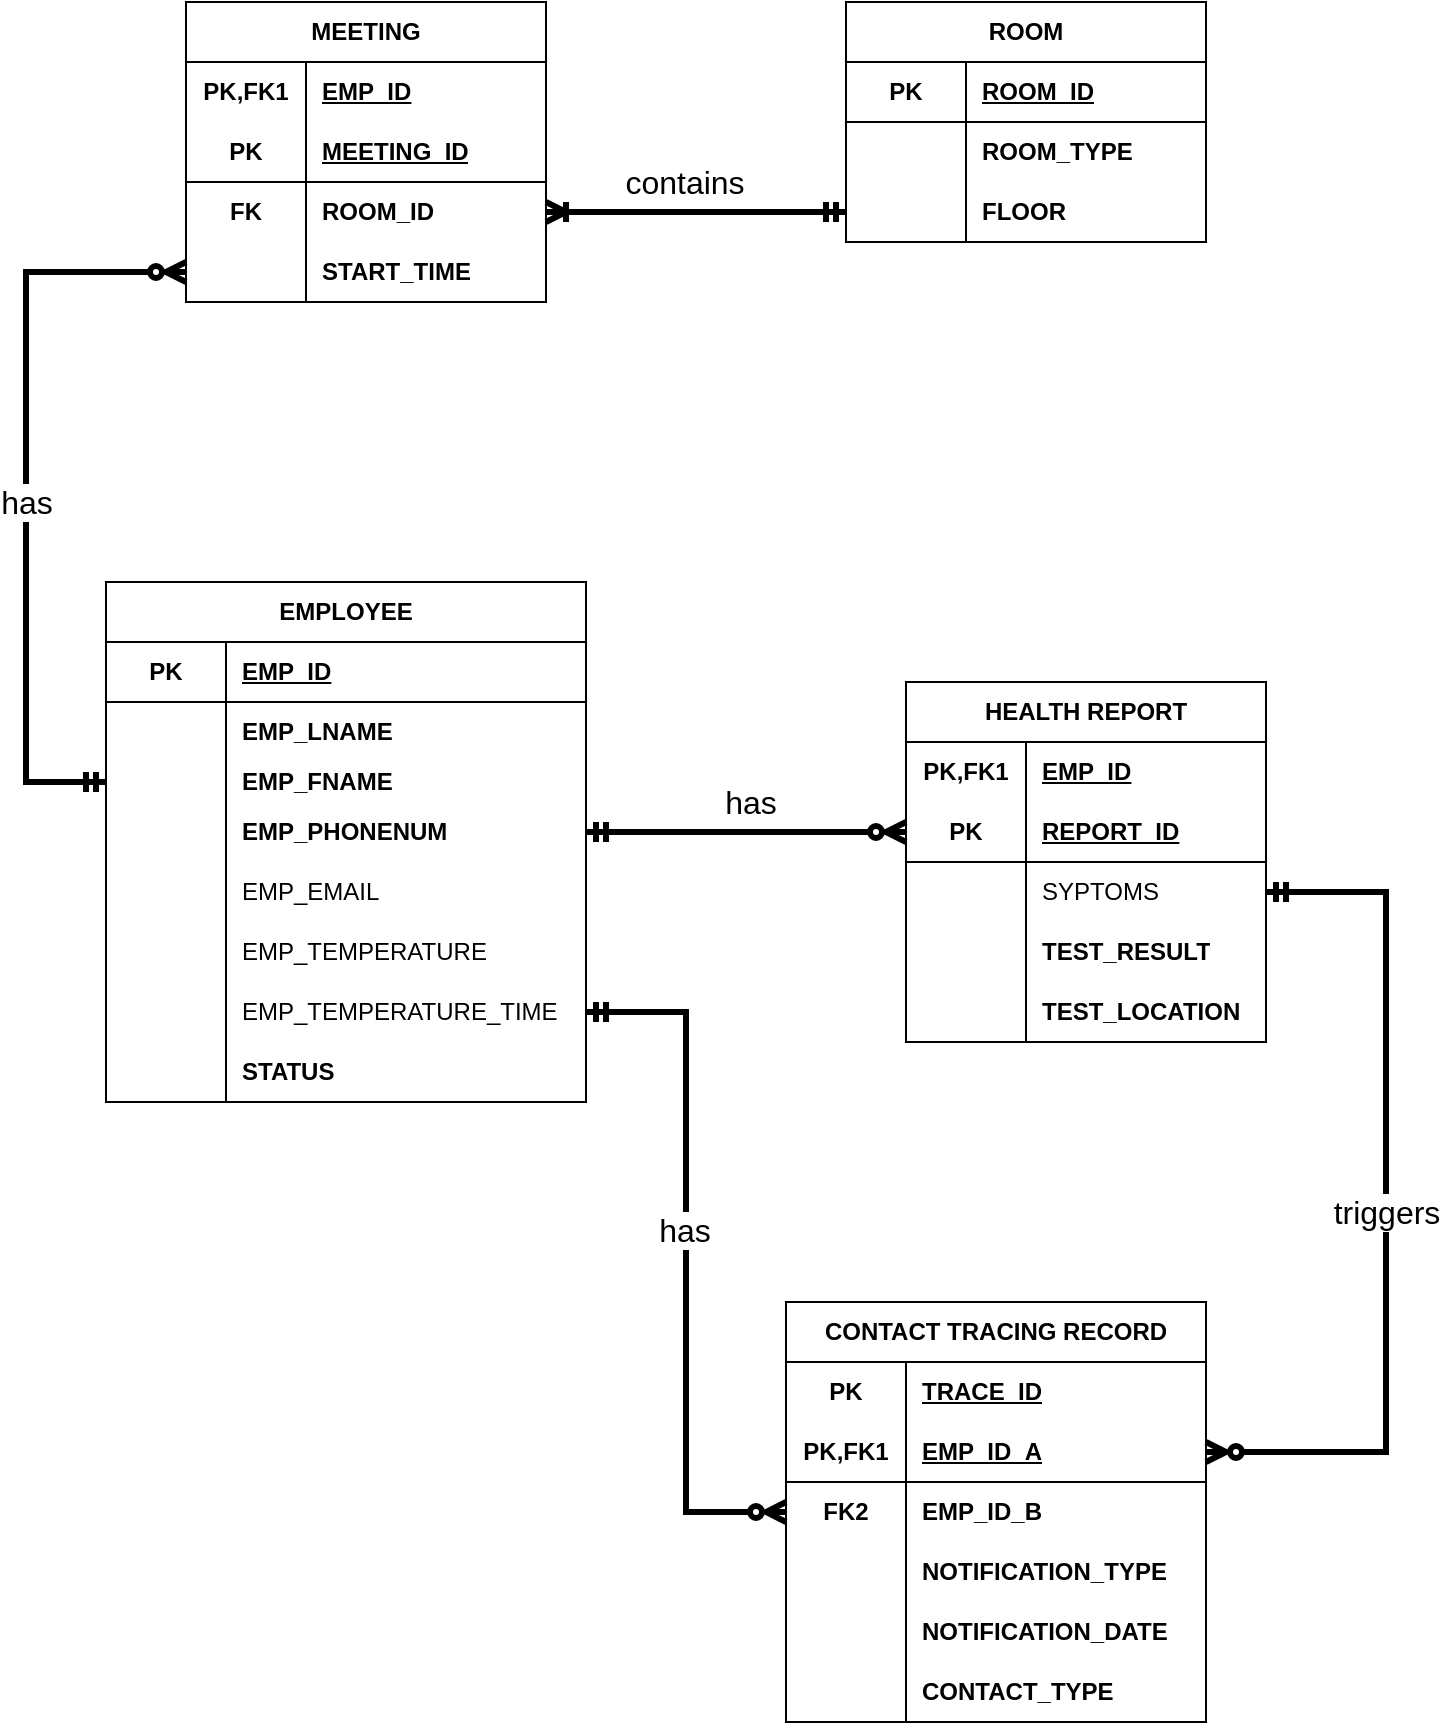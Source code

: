 <mxfile version="21.7.4" type="github">
  <diagram id="R2lEEEUBdFMjLlhIrx00" name="Page-1">
    <mxGraphModel dx="2575" dy="1584" grid="1" gridSize="10" guides="1" tooltips="1" connect="1" arrows="0" fold="1" page="1" pageScale="1" pageWidth="850" pageHeight="1100" math="0" shadow="0" extFonts="Permanent Marker^https://fonts.googleapis.com/css?family=Permanent+Marker">
      <root>
        <mxCell id="0" />
        <mxCell id="1" parent="0" />
        <mxCell id="162fJSrVhbBmxbo9uIu9-1" value="EMPLOYEE" style="shape=table;startSize=30;container=1;collapsible=1;childLayout=tableLayout;fixedRows=1;rowLines=0;fontStyle=1;align=center;resizeLast=1;html=1;whiteSpace=wrap;" vertex="1" parent="1">
          <mxGeometry x="-810" y="180" width="240" height="260" as="geometry" />
        </mxCell>
        <mxCell id="162fJSrVhbBmxbo9uIu9-5" value="" style="shape=tableRow;horizontal=0;startSize=0;swimlaneHead=0;swimlaneBody=0;fillColor=none;collapsible=0;dropTarget=0;points=[[0,0.5],[1,0.5]];portConstraint=eastwest;top=0;left=0;right=0;bottom=1;html=1;" vertex="1" parent="162fJSrVhbBmxbo9uIu9-1">
          <mxGeometry y="30" width="240" height="30" as="geometry" />
        </mxCell>
        <mxCell id="162fJSrVhbBmxbo9uIu9-6" value="PK" style="shape=partialRectangle;connectable=0;fillColor=none;top=0;left=0;bottom=0;right=0;fontStyle=1;overflow=hidden;html=1;whiteSpace=wrap;" vertex="1" parent="162fJSrVhbBmxbo9uIu9-5">
          <mxGeometry width="60" height="30" as="geometry">
            <mxRectangle width="60" height="30" as="alternateBounds" />
          </mxGeometry>
        </mxCell>
        <mxCell id="162fJSrVhbBmxbo9uIu9-7" value="EMP_ID" style="shape=partialRectangle;connectable=0;fillColor=none;top=0;left=0;bottom=0;right=0;align=left;spacingLeft=6;fontStyle=5;overflow=hidden;html=1;whiteSpace=wrap;" vertex="1" parent="162fJSrVhbBmxbo9uIu9-5">
          <mxGeometry x="60" width="180" height="30" as="geometry">
            <mxRectangle width="180" height="30" as="alternateBounds" />
          </mxGeometry>
        </mxCell>
        <mxCell id="162fJSrVhbBmxbo9uIu9-8" value="" style="shape=tableRow;horizontal=0;startSize=0;swimlaneHead=0;swimlaneBody=0;fillColor=none;collapsible=0;dropTarget=0;points=[[0,0.5],[1,0.5]];portConstraint=eastwest;top=0;left=0;right=0;bottom=0;html=1;" vertex="1" parent="162fJSrVhbBmxbo9uIu9-1">
          <mxGeometry y="60" width="240" height="30" as="geometry" />
        </mxCell>
        <mxCell id="162fJSrVhbBmxbo9uIu9-9" value="" style="shape=partialRectangle;connectable=0;fillColor=none;top=0;left=0;bottom=0;right=0;editable=1;overflow=hidden;html=1;whiteSpace=wrap;" vertex="1" parent="162fJSrVhbBmxbo9uIu9-8">
          <mxGeometry width="60" height="30" as="geometry">
            <mxRectangle width="60" height="30" as="alternateBounds" />
          </mxGeometry>
        </mxCell>
        <mxCell id="162fJSrVhbBmxbo9uIu9-10" value="EMP_LNAME" style="shape=partialRectangle;connectable=0;fillColor=none;top=0;left=0;bottom=0;right=0;align=left;spacingLeft=6;overflow=hidden;html=1;whiteSpace=wrap;fontStyle=1" vertex="1" parent="162fJSrVhbBmxbo9uIu9-8">
          <mxGeometry x="60" width="180" height="30" as="geometry">
            <mxRectangle width="180" height="30" as="alternateBounds" />
          </mxGeometry>
        </mxCell>
        <mxCell id="162fJSrVhbBmxbo9uIu9-11" value="" style="shape=tableRow;horizontal=0;startSize=0;swimlaneHead=0;swimlaneBody=0;fillColor=none;collapsible=0;dropTarget=0;points=[[0,0.5],[1,0.5]];portConstraint=eastwest;top=0;left=0;right=0;bottom=0;html=1;" vertex="1" parent="162fJSrVhbBmxbo9uIu9-1">
          <mxGeometry y="90" width="240" height="20" as="geometry" />
        </mxCell>
        <mxCell id="162fJSrVhbBmxbo9uIu9-12" value="" style="shape=partialRectangle;connectable=0;fillColor=none;top=0;left=0;bottom=0;right=0;editable=1;overflow=hidden;html=1;whiteSpace=wrap;" vertex="1" parent="162fJSrVhbBmxbo9uIu9-11">
          <mxGeometry width="60" height="20" as="geometry">
            <mxRectangle width="60" height="20" as="alternateBounds" />
          </mxGeometry>
        </mxCell>
        <mxCell id="162fJSrVhbBmxbo9uIu9-13" value="EMP_FNAME" style="shape=partialRectangle;connectable=0;fillColor=none;top=0;left=0;bottom=0;right=0;align=left;spacingLeft=6;overflow=hidden;html=1;whiteSpace=wrap;fontStyle=1" vertex="1" parent="162fJSrVhbBmxbo9uIu9-11">
          <mxGeometry x="60" width="180" height="20" as="geometry">
            <mxRectangle width="180" height="20" as="alternateBounds" />
          </mxGeometry>
        </mxCell>
        <mxCell id="162fJSrVhbBmxbo9uIu9-20" style="shape=tableRow;horizontal=0;startSize=0;swimlaneHead=0;swimlaneBody=0;fillColor=none;collapsible=0;dropTarget=0;points=[[0,0.5],[1,0.5]];portConstraint=eastwest;top=0;left=0;right=0;bottom=0;html=1;" vertex="1" parent="162fJSrVhbBmxbo9uIu9-1">
          <mxGeometry y="110" width="240" height="30" as="geometry" />
        </mxCell>
        <mxCell id="162fJSrVhbBmxbo9uIu9-21" style="shape=partialRectangle;connectable=0;fillColor=none;top=0;left=0;bottom=0;right=0;editable=1;overflow=hidden;html=1;whiteSpace=wrap;" vertex="1" parent="162fJSrVhbBmxbo9uIu9-20">
          <mxGeometry width="60" height="30" as="geometry">
            <mxRectangle width="60" height="30" as="alternateBounds" />
          </mxGeometry>
        </mxCell>
        <mxCell id="162fJSrVhbBmxbo9uIu9-22" value="EMP_PHONENUM" style="shape=partialRectangle;connectable=0;fillColor=none;top=0;left=0;bottom=0;right=0;align=left;spacingLeft=6;overflow=hidden;html=1;whiteSpace=wrap;fontStyle=1" vertex="1" parent="162fJSrVhbBmxbo9uIu9-20">
          <mxGeometry x="60" width="180" height="30" as="geometry">
            <mxRectangle width="180" height="30" as="alternateBounds" />
          </mxGeometry>
        </mxCell>
        <mxCell id="162fJSrVhbBmxbo9uIu9-17" style="shape=tableRow;horizontal=0;startSize=0;swimlaneHead=0;swimlaneBody=0;fillColor=none;collapsible=0;dropTarget=0;points=[[0,0.5],[1,0.5]];portConstraint=eastwest;top=0;left=0;right=0;bottom=0;html=1;" vertex="1" parent="162fJSrVhbBmxbo9uIu9-1">
          <mxGeometry y="140" width="240" height="30" as="geometry" />
        </mxCell>
        <mxCell id="162fJSrVhbBmxbo9uIu9-18" style="shape=partialRectangle;connectable=0;fillColor=none;top=0;left=0;bottom=0;right=0;editable=1;overflow=hidden;html=1;whiteSpace=wrap;" vertex="1" parent="162fJSrVhbBmxbo9uIu9-17">
          <mxGeometry width="60" height="30" as="geometry">
            <mxRectangle width="60" height="30" as="alternateBounds" />
          </mxGeometry>
        </mxCell>
        <mxCell id="162fJSrVhbBmxbo9uIu9-19" value="EMP_EMAIL" style="shape=partialRectangle;connectable=0;fillColor=none;top=0;left=0;bottom=0;right=0;align=left;spacingLeft=6;overflow=hidden;html=1;whiteSpace=wrap;" vertex="1" parent="162fJSrVhbBmxbo9uIu9-17">
          <mxGeometry x="60" width="180" height="30" as="geometry">
            <mxRectangle width="180" height="30" as="alternateBounds" />
          </mxGeometry>
        </mxCell>
        <mxCell id="162fJSrVhbBmxbo9uIu9-14" style="shape=tableRow;horizontal=0;startSize=0;swimlaneHead=0;swimlaneBody=0;fillColor=none;collapsible=0;dropTarget=0;points=[[0,0.5],[1,0.5]];portConstraint=eastwest;top=0;left=0;right=0;bottom=0;html=1;" vertex="1" parent="162fJSrVhbBmxbo9uIu9-1">
          <mxGeometry y="170" width="240" height="30" as="geometry" />
        </mxCell>
        <mxCell id="162fJSrVhbBmxbo9uIu9-15" style="shape=partialRectangle;connectable=0;fillColor=none;top=0;left=0;bottom=0;right=0;editable=1;overflow=hidden;html=1;whiteSpace=wrap;" vertex="1" parent="162fJSrVhbBmxbo9uIu9-14">
          <mxGeometry width="60" height="30" as="geometry">
            <mxRectangle width="60" height="30" as="alternateBounds" />
          </mxGeometry>
        </mxCell>
        <mxCell id="162fJSrVhbBmxbo9uIu9-16" value="EMP_TEMPERATURE" style="shape=partialRectangle;connectable=0;fillColor=none;top=0;left=0;bottom=0;right=0;align=left;spacingLeft=6;overflow=hidden;html=1;whiteSpace=wrap;" vertex="1" parent="162fJSrVhbBmxbo9uIu9-14">
          <mxGeometry x="60" width="180" height="30" as="geometry">
            <mxRectangle width="180" height="30" as="alternateBounds" />
          </mxGeometry>
        </mxCell>
        <mxCell id="162fJSrVhbBmxbo9uIu9-24" style="shape=tableRow;horizontal=0;startSize=0;swimlaneHead=0;swimlaneBody=0;fillColor=none;collapsible=0;dropTarget=0;points=[[0,0.5],[1,0.5]];portConstraint=eastwest;top=0;left=0;right=0;bottom=0;html=1;" vertex="1" parent="162fJSrVhbBmxbo9uIu9-1">
          <mxGeometry y="200" width="240" height="30" as="geometry" />
        </mxCell>
        <mxCell id="162fJSrVhbBmxbo9uIu9-25" style="shape=partialRectangle;connectable=0;fillColor=none;top=0;left=0;bottom=0;right=0;editable=1;overflow=hidden;html=1;whiteSpace=wrap;" vertex="1" parent="162fJSrVhbBmxbo9uIu9-24">
          <mxGeometry width="60" height="30" as="geometry">
            <mxRectangle width="60" height="30" as="alternateBounds" />
          </mxGeometry>
        </mxCell>
        <mxCell id="162fJSrVhbBmxbo9uIu9-26" value="EMP_TEMPERATURE_TIME" style="shape=partialRectangle;connectable=0;fillColor=none;top=0;left=0;bottom=0;right=0;align=left;spacingLeft=6;overflow=hidden;html=1;whiteSpace=wrap;" vertex="1" parent="162fJSrVhbBmxbo9uIu9-24">
          <mxGeometry x="60" width="180" height="30" as="geometry">
            <mxRectangle width="180" height="30" as="alternateBounds" />
          </mxGeometry>
        </mxCell>
        <mxCell id="162fJSrVhbBmxbo9uIu9-126" style="shape=tableRow;horizontal=0;startSize=0;swimlaneHead=0;swimlaneBody=0;fillColor=none;collapsible=0;dropTarget=0;points=[[0,0.5],[1,0.5]];portConstraint=eastwest;top=0;left=0;right=0;bottom=0;html=1;" vertex="1" parent="162fJSrVhbBmxbo9uIu9-1">
          <mxGeometry y="230" width="240" height="30" as="geometry" />
        </mxCell>
        <mxCell id="162fJSrVhbBmxbo9uIu9-127" style="shape=partialRectangle;connectable=0;fillColor=none;top=0;left=0;bottom=0;right=0;editable=1;overflow=hidden;html=1;whiteSpace=wrap;" vertex="1" parent="162fJSrVhbBmxbo9uIu9-126">
          <mxGeometry width="60" height="30" as="geometry">
            <mxRectangle width="60" height="30" as="alternateBounds" />
          </mxGeometry>
        </mxCell>
        <mxCell id="162fJSrVhbBmxbo9uIu9-128" value="&lt;b&gt;STATUS&lt;/b&gt;" style="shape=partialRectangle;connectable=0;fillColor=none;top=0;left=0;bottom=0;right=0;align=left;spacingLeft=6;overflow=hidden;html=1;whiteSpace=wrap;" vertex="1" parent="162fJSrVhbBmxbo9uIu9-126">
          <mxGeometry x="60" width="180" height="30" as="geometry">
            <mxRectangle width="180" height="30" as="alternateBounds" />
          </mxGeometry>
        </mxCell>
        <mxCell id="162fJSrVhbBmxbo9uIu9-27" value="HEALTH REPORT" style="shape=table;startSize=30;container=1;collapsible=1;childLayout=tableLayout;fixedRows=1;rowLines=0;fontStyle=1;align=center;resizeLast=1;html=1;whiteSpace=wrap;" vertex="1" parent="1">
          <mxGeometry x="-410" y="230" width="180" height="180" as="geometry" />
        </mxCell>
        <mxCell id="162fJSrVhbBmxbo9uIu9-28" value="" style="shape=tableRow;horizontal=0;startSize=0;swimlaneHead=0;swimlaneBody=0;fillColor=none;collapsible=0;dropTarget=0;points=[[0,0.5],[1,0.5]];portConstraint=eastwest;top=0;left=0;right=0;bottom=0;html=1;" vertex="1" parent="162fJSrVhbBmxbo9uIu9-27">
          <mxGeometry y="30" width="180" height="30" as="geometry" />
        </mxCell>
        <mxCell id="162fJSrVhbBmxbo9uIu9-29" value="PK,FK1" style="shape=partialRectangle;connectable=0;fillColor=none;top=0;left=0;bottom=0;right=0;fontStyle=1;overflow=hidden;html=1;whiteSpace=wrap;" vertex="1" parent="162fJSrVhbBmxbo9uIu9-28">
          <mxGeometry width="60" height="30" as="geometry">
            <mxRectangle width="60" height="30" as="alternateBounds" />
          </mxGeometry>
        </mxCell>
        <mxCell id="162fJSrVhbBmxbo9uIu9-30" value="EMP_ID" style="shape=partialRectangle;connectable=0;fillColor=none;top=0;left=0;bottom=0;right=0;align=left;spacingLeft=6;fontStyle=5;overflow=hidden;html=1;whiteSpace=wrap;" vertex="1" parent="162fJSrVhbBmxbo9uIu9-28">
          <mxGeometry x="60" width="120" height="30" as="geometry">
            <mxRectangle width="120" height="30" as="alternateBounds" />
          </mxGeometry>
        </mxCell>
        <mxCell id="162fJSrVhbBmxbo9uIu9-31" value="" style="shape=tableRow;horizontal=0;startSize=0;swimlaneHead=0;swimlaneBody=0;fillColor=none;collapsible=0;dropTarget=0;points=[[0,0.5],[1,0.5]];portConstraint=eastwest;top=0;left=0;right=0;bottom=1;html=1;" vertex="1" parent="162fJSrVhbBmxbo9uIu9-27">
          <mxGeometry y="60" width="180" height="30" as="geometry" />
        </mxCell>
        <mxCell id="162fJSrVhbBmxbo9uIu9-32" value="PK" style="shape=partialRectangle;connectable=0;fillColor=none;top=0;left=0;bottom=0;right=0;fontStyle=1;overflow=hidden;html=1;whiteSpace=wrap;" vertex="1" parent="162fJSrVhbBmxbo9uIu9-31">
          <mxGeometry width="60" height="30" as="geometry">
            <mxRectangle width="60" height="30" as="alternateBounds" />
          </mxGeometry>
        </mxCell>
        <mxCell id="162fJSrVhbBmxbo9uIu9-33" value="REPORT_ID" style="shape=partialRectangle;connectable=0;fillColor=none;top=0;left=0;bottom=0;right=0;align=left;spacingLeft=6;fontStyle=5;overflow=hidden;html=1;whiteSpace=wrap;" vertex="1" parent="162fJSrVhbBmxbo9uIu9-31">
          <mxGeometry x="60" width="120" height="30" as="geometry">
            <mxRectangle width="120" height="30" as="alternateBounds" />
          </mxGeometry>
        </mxCell>
        <mxCell id="162fJSrVhbBmxbo9uIu9-34" value="" style="shape=tableRow;horizontal=0;startSize=0;swimlaneHead=0;swimlaneBody=0;fillColor=none;collapsible=0;dropTarget=0;points=[[0,0.5],[1,0.5]];portConstraint=eastwest;top=0;left=0;right=0;bottom=0;html=1;" vertex="1" parent="162fJSrVhbBmxbo9uIu9-27">
          <mxGeometry y="90" width="180" height="30" as="geometry" />
        </mxCell>
        <mxCell id="162fJSrVhbBmxbo9uIu9-35" value="" style="shape=partialRectangle;connectable=0;fillColor=none;top=0;left=0;bottom=0;right=0;editable=1;overflow=hidden;html=1;whiteSpace=wrap;" vertex="1" parent="162fJSrVhbBmxbo9uIu9-34">
          <mxGeometry width="60" height="30" as="geometry">
            <mxRectangle width="60" height="30" as="alternateBounds" />
          </mxGeometry>
        </mxCell>
        <mxCell id="162fJSrVhbBmxbo9uIu9-36" value="SYPTOMS" style="shape=partialRectangle;connectable=0;fillColor=none;top=0;left=0;bottom=0;right=0;align=left;spacingLeft=6;overflow=hidden;html=1;whiteSpace=wrap;" vertex="1" parent="162fJSrVhbBmxbo9uIu9-34">
          <mxGeometry x="60" width="120" height="30" as="geometry">
            <mxRectangle width="120" height="30" as="alternateBounds" />
          </mxGeometry>
        </mxCell>
        <mxCell id="162fJSrVhbBmxbo9uIu9-37" value="" style="shape=tableRow;horizontal=0;startSize=0;swimlaneHead=0;swimlaneBody=0;fillColor=none;collapsible=0;dropTarget=0;points=[[0,0.5],[1,0.5]];portConstraint=eastwest;top=0;left=0;right=0;bottom=0;html=1;" vertex="1" parent="162fJSrVhbBmxbo9uIu9-27">
          <mxGeometry y="120" width="180" height="30" as="geometry" />
        </mxCell>
        <mxCell id="162fJSrVhbBmxbo9uIu9-38" value="" style="shape=partialRectangle;connectable=0;fillColor=none;top=0;left=0;bottom=0;right=0;editable=1;overflow=hidden;html=1;whiteSpace=wrap;" vertex="1" parent="162fJSrVhbBmxbo9uIu9-37">
          <mxGeometry width="60" height="30" as="geometry">
            <mxRectangle width="60" height="30" as="alternateBounds" />
          </mxGeometry>
        </mxCell>
        <mxCell id="162fJSrVhbBmxbo9uIu9-39" value="&lt;b&gt;TEST_RESULT&lt;/b&gt;" style="shape=partialRectangle;connectable=0;fillColor=none;top=0;left=0;bottom=0;right=0;align=left;spacingLeft=6;overflow=hidden;html=1;whiteSpace=wrap;" vertex="1" parent="162fJSrVhbBmxbo9uIu9-37">
          <mxGeometry x="60" width="120" height="30" as="geometry">
            <mxRectangle width="120" height="30" as="alternateBounds" />
          </mxGeometry>
        </mxCell>
        <mxCell id="162fJSrVhbBmxbo9uIu9-82" style="shape=tableRow;horizontal=0;startSize=0;swimlaneHead=0;swimlaneBody=0;fillColor=none;collapsible=0;dropTarget=0;points=[[0,0.5],[1,0.5]];portConstraint=eastwest;top=0;left=0;right=0;bottom=0;html=1;" vertex="1" parent="162fJSrVhbBmxbo9uIu9-27">
          <mxGeometry y="150" width="180" height="30" as="geometry" />
        </mxCell>
        <mxCell id="162fJSrVhbBmxbo9uIu9-83" style="shape=partialRectangle;connectable=0;fillColor=none;top=0;left=0;bottom=0;right=0;editable=1;overflow=hidden;html=1;whiteSpace=wrap;" vertex="1" parent="162fJSrVhbBmxbo9uIu9-82">
          <mxGeometry width="60" height="30" as="geometry">
            <mxRectangle width="60" height="30" as="alternateBounds" />
          </mxGeometry>
        </mxCell>
        <mxCell id="162fJSrVhbBmxbo9uIu9-84" value="TEST_LOCATION" style="shape=partialRectangle;connectable=0;fillColor=none;top=0;left=0;bottom=0;right=0;align=left;spacingLeft=6;overflow=hidden;html=1;whiteSpace=wrap;fontStyle=1" vertex="1" parent="162fJSrVhbBmxbo9uIu9-82">
          <mxGeometry x="60" width="120" height="30" as="geometry">
            <mxRectangle width="120" height="30" as="alternateBounds" />
          </mxGeometry>
        </mxCell>
        <mxCell id="162fJSrVhbBmxbo9uIu9-40" style="edgeStyle=orthogonalEdgeStyle;rounded=0;orthogonalLoop=1;jettySize=auto;html=1;exitX=1;exitY=0.5;exitDx=0;exitDy=0;strokeWidth=3;startArrow=ERmandOne;startFill=0;endArrow=ERzeroToMany;endFill=0;fontSize=15;" edge="1" parent="1" source="162fJSrVhbBmxbo9uIu9-20" target="162fJSrVhbBmxbo9uIu9-31">
          <mxGeometry relative="1" as="geometry" />
        </mxCell>
        <mxCell id="162fJSrVhbBmxbo9uIu9-41" value="has" style="edgeLabel;html=1;align=center;verticalAlign=middle;resizable=0;points=[];fontSize=16;" vertex="1" connectable="0" parent="162fJSrVhbBmxbo9uIu9-40">
          <mxGeometry x="0.018" y="-1" relative="1" as="geometry">
            <mxPoint y="-16" as="offset" />
          </mxGeometry>
        </mxCell>
        <mxCell id="162fJSrVhbBmxbo9uIu9-49" value="ROOM" style="shape=table;startSize=30;container=1;collapsible=1;childLayout=tableLayout;fixedRows=1;rowLines=0;fontStyle=1;align=center;resizeLast=1;html=1;whiteSpace=wrap;" vertex="1" parent="1">
          <mxGeometry x="-440" y="-110" width="180" height="120" as="geometry" />
        </mxCell>
        <mxCell id="162fJSrVhbBmxbo9uIu9-53" value="" style="shape=tableRow;horizontal=0;startSize=0;swimlaneHead=0;swimlaneBody=0;fillColor=none;collapsible=0;dropTarget=0;points=[[0,0.5],[1,0.5]];portConstraint=eastwest;top=0;left=0;right=0;bottom=1;html=1;" vertex="1" parent="162fJSrVhbBmxbo9uIu9-49">
          <mxGeometry y="30" width="180" height="30" as="geometry" />
        </mxCell>
        <mxCell id="162fJSrVhbBmxbo9uIu9-54" value="PK" style="shape=partialRectangle;connectable=0;fillColor=none;top=0;left=0;bottom=0;right=0;fontStyle=1;overflow=hidden;html=1;whiteSpace=wrap;" vertex="1" parent="162fJSrVhbBmxbo9uIu9-53">
          <mxGeometry width="60" height="30" as="geometry">
            <mxRectangle width="60" height="30" as="alternateBounds" />
          </mxGeometry>
        </mxCell>
        <mxCell id="162fJSrVhbBmxbo9uIu9-55" value="ROOM_ID" style="shape=partialRectangle;connectable=0;fillColor=none;top=0;left=0;bottom=0;right=0;align=left;spacingLeft=6;fontStyle=5;overflow=hidden;html=1;whiteSpace=wrap;" vertex="1" parent="162fJSrVhbBmxbo9uIu9-53">
          <mxGeometry x="60" width="120" height="30" as="geometry">
            <mxRectangle width="120" height="30" as="alternateBounds" />
          </mxGeometry>
        </mxCell>
        <mxCell id="162fJSrVhbBmxbo9uIu9-56" value="" style="shape=tableRow;horizontal=0;startSize=0;swimlaneHead=0;swimlaneBody=0;fillColor=none;collapsible=0;dropTarget=0;points=[[0,0.5],[1,0.5]];portConstraint=eastwest;top=0;left=0;right=0;bottom=0;html=1;" vertex="1" parent="162fJSrVhbBmxbo9uIu9-49">
          <mxGeometry y="60" width="180" height="30" as="geometry" />
        </mxCell>
        <mxCell id="162fJSrVhbBmxbo9uIu9-57" value="" style="shape=partialRectangle;connectable=0;fillColor=none;top=0;left=0;bottom=0;right=0;editable=1;overflow=hidden;html=1;whiteSpace=wrap;" vertex="1" parent="162fJSrVhbBmxbo9uIu9-56">
          <mxGeometry width="60" height="30" as="geometry">
            <mxRectangle width="60" height="30" as="alternateBounds" />
          </mxGeometry>
        </mxCell>
        <mxCell id="162fJSrVhbBmxbo9uIu9-58" value="&lt;b&gt;ROOM_TYPE&lt;/b&gt;" style="shape=partialRectangle;connectable=0;fillColor=none;top=0;left=0;bottom=0;right=0;align=left;spacingLeft=6;overflow=hidden;html=1;whiteSpace=wrap;" vertex="1" parent="162fJSrVhbBmxbo9uIu9-56">
          <mxGeometry x="60" width="120" height="30" as="geometry">
            <mxRectangle width="120" height="30" as="alternateBounds" />
          </mxGeometry>
        </mxCell>
        <mxCell id="162fJSrVhbBmxbo9uIu9-59" value="" style="shape=tableRow;horizontal=0;startSize=0;swimlaneHead=0;swimlaneBody=0;fillColor=none;collapsible=0;dropTarget=0;points=[[0,0.5],[1,0.5]];portConstraint=eastwest;top=0;left=0;right=0;bottom=0;html=1;fontStyle=0" vertex="1" parent="162fJSrVhbBmxbo9uIu9-49">
          <mxGeometry y="90" width="180" height="30" as="geometry" />
        </mxCell>
        <mxCell id="162fJSrVhbBmxbo9uIu9-60" value="" style="shape=partialRectangle;connectable=0;fillColor=none;top=0;left=0;bottom=0;right=0;editable=1;overflow=hidden;html=1;whiteSpace=wrap;" vertex="1" parent="162fJSrVhbBmxbo9uIu9-59">
          <mxGeometry width="60" height="30" as="geometry">
            <mxRectangle width="60" height="30" as="alternateBounds" />
          </mxGeometry>
        </mxCell>
        <mxCell id="162fJSrVhbBmxbo9uIu9-61" value="&lt;b&gt;FLOOR&lt;br&gt;&lt;/b&gt;" style="shape=partialRectangle;connectable=0;fillColor=none;top=0;left=0;bottom=0;right=0;align=left;spacingLeft=6;overflow=hidden;html=1;whiteSpace=wrap;" vertex="1" parent="162fJSrVhbBmxbo9uIu9-59">
          <mxGeometry x="60" width="120" height="30" as="geometry">
            <mxRectangle width="120" height="30" as="alternateBounds" />
          </mxGeometry>
        </mxCell>
        <mxCell id="162fJSrVhbBmxbo9uIu9-85" value="MEETING" style="shape=table;startSize=30;container=1;collapsible=1;childLayout=tableLayout;fixedRows=1;rowLines=0;fontStyle=1;align=center;resizeLast=1;html=1;whiteSpace=wrap;" vertex="1" parent="1">
          <mxGeometry x="-770" y="-110" width="180" height="150" as="geometry" />
        </mxCell>
        <mxCell id="162fJSrVhbBmxbo9uIu9-86" value="" style="shape=tableRow;horizontal=0;startSize=0;swimlaneHead=0;swimlaneBody=0;fillColor=none;collapsible=0;dropTarget=0;points=[[0,0.5],[1,0.5]];portConstraint=eastwest;top=0;left=0;right=0;bottom=0;html=1;" vertex="1" parent="162fJSrVhbBmxbo9uIu9-85">
          <mxGeometry y="30" width="180" height="30" as="geometry" />
        </mxCell>
        <mxCell id="162fJSrVhbBmxbo9uIu9-87" value="PK,FK1" style="shape=partialRectangle;connectable=0;fillColor=none;top=0;left=0;bottom=0;right=0;fontStyle=1;overflow=hidden;html=1;whiteSpace=wrap;" vertex="1" parent="162fJSrVhbBmxbo9uIu9-86">
          <mxGeometry width="60" height="30" as="geometry">
            <mxRectangle width="60" height="30" as="alternateBounds" />
          </mxGeometry>
        </mxCell>
        <mxCell id="162fJSrVhbBmxbo9uIu9-88" value="EMP_ID" style="shape=partialRectangle;connectable=0;fillColor=none;top=0;left=0;bottom=0;right=0;align=left;spacingLeft=6;fontStyle=5;overflow=hidden;html=1;whiteSpace=wrap;" vertex="1" parent="162fJSrVhbBmxbo9uIu9-86">
          <mxGeometry x="60" width="120" height="30" as="geometry">
            <mxRectangle width="120" height="30" as="alternateBounds" />
          </mxGeometry>
        </mxCell>
        <mxCell id="162fJSrVhbBmxbo9uIu9-89" value="" style="shape=tableRow;horizontal=0;startSize=0;swimlaneHead=0;swimlaneBody=0;fillColor=none;collapsible=0;dropTarget=0;points=[[0,0.5],[1,0.5]];portConstraint=eastwest;top=0;left=0;right=0;bottom=1;html=1;" vertex="1" parent="162fJSrVhbBmxbo9uIu9-85">
          <mxGeometry y="60" width="180" height="30" as="geometry" />
        </mxCell>
        <mxCell id="162fJSrVhbBmxbo9uIu9-90" value="PK" style="shape=partialRectangle;connectable=0;fillColor=none;top=0;left=0;bottom=0;right=0;fontStyle=1;overflow=hidden;html=1;whiteSpace=wrap;" vertex="1" parent="162fJSrVhbBmxbo9uIu9-89">
          <mxGeometry width="60" height="30" as="geometry">
            <mxRectangle width="60" height="30" as="alternateBounds" />
          </mxGeometry>
        </mxCell>
        <mxCell id="162fJSrVhbBmxbo9uIu9-91" value="MEETING_ID" style="shape=partialRectangle;connectable=0;fillColor=none;top=0;left=0;bottom=0;right=0;align=left;spacingLeft=6;fontStyle=5;overflow=hidden;html=1;whiteSpace=wrap;" vertex="1" parent="162fJSrVhbBmxbo9uIu9-89">
          <mxGeometry x="60" width="120" height="30" as="geometry">
            <mxRectangle width="120" height="30" as="alternateBounds" />
          </mxGeometry>
        </mxCell>
        <mxCell id="162fJSrVhbBmxbo9uIu9-92" value="" style="shape=tableRow;horizontal=0;startSize=0;swimlaneHead=0;swimlaneBody=0;fillColor=none;collapsible=0;dropTarget=0;points=[[0,0.5],[1,0.5]];portConstraint=eastwest;top=0;left=0;right=0;bottom=0;html=1;" vertex="1" parent="162fJSrVhbBmxbo9uIu9-85">
          <mxGeometry y="90" width="180" height="30" as="geometry" />
        </mxCell>
        <mxCell id="162fJSrVhbBmxbo9uIu9-93" value="FK" style="shape=partialRectangle;connectable=0;fillColor=none;top=0;left=0;bottom=0;right=0;editable=1;overflow=hidden;html=1;whiteSpace=wrap;fontStyle=1" vertex="1" parent="162fJSrVhbBmxbo9uIu9-92">
          <mxGeometry width="60" height="30" as="geometry">
            <mxRectangle width="60" height="30" as="alternateBounds" />
          </mxGeometry>
        </mxCell>
        <mxCell id="162fJSrVhbBmxbo9uIu9-94" value="&lt;b&gt;ROOM_ID&lt;/b&gt;" style="shape=partialRectangle;connectable=0;fillColor=none;top=0;left=0;bottom=0;right=0;align=left;spacingLeft=6;overflow=hidden;html=1;whiteSpace=wrap;" vertex="1" parent="162fJSrVhbBmxbo9uIu9-92">
          <mxGeometry x="60" width="120" height="30" as="geometry">
            <mxRectangle width="120" height="30" as="alternateBounds" />
          </mxGeometry>
        </mxCell>
        <mxCell id="162fJSrVhbBmxbo9uIu9-95" value="" style="shape=tableRow;horizontal=0;startSize=0;swimlaneHead=0;swimlaneBody=0;fillColor=none;collapsible=0;dropTarget=0;points=[[0,0.5],[1,0.5]];portConstraint=eastwest;top=0;left=0;right=0;bottom=0;html=1;fontStyle=1" vertex="1" parent="162fJSrVhbBmxbo9uIu9-85">
          <mxGeometry y="120" width="180" height="30" as="geometry" />
        </mxCell>
        <mxCell id="162fJSrVhbBmxbo9uIu9-96" value="" style="shape=partialRectangle;connectable=0;fillColor=none;top=0;left=0;bottom=0;right=0;editable=1;overflow=hidden;html=1;whiteSpace=wrap;" vertex="1" parent="162fJSrVhbBmxbo9uIu9-95">
          <mxGeometry width="60" height="30" as="geometry">
            <mxRectangle width="60" height="30" as="alternateBounds" />
          </mxGeometry>
        </mxCell>
        <mxCell id="162fJSrVhbBmxbo9uIu9-97" value="&lt;b&gt;START_TIME&lt;/b&gt;" style="shape=partialRectangle;connectable=0;fillColor=none;top=0;left=0;bottom=0;right=0;align=left;spacingLeft=6;overflow=hidden;html=1;whiteSpace=wrap;" vertex="1" parent="162fJSrVhbBmxbo9uIu9-95">
          <mxGeometry x="60" width="120" height="30" as="geometry">
            <mxRectangle width="120" height="30" as="alternateBounds" />
          </mxGeometry>
        </mxCell>
        <mxCell id="162fJSrVhbBmxbo9uIu9-104" style="edgeStyle=orthogonalEdgeStyle;rounded=0;orthogonalLoop=1;jettySize=auto;html=1;exitX=0;exitY=0.5;exitDx=0;exitDy=0;entryX=0;entryY=0.5;entryDx=0;entryDy=0;strokeWidth=3;startArrow=ERmandOne;startFill=0;endArrow=ERzeroToMany;endFill=0;" edge="1" parent="1" source="162fJSrVhbBmxbo9uIu9-11" target="162fJSrVhbBmxbo9uIu9-95">
          <mxGeometry relative="1" as="geometry">
            <Array as="points">
              <mxPoint x="-850" y="280" />
              <mxPoint x="-850" y="25" />
            </Array>
          </mxGeometry>
        </mxCell>
        <mxCell id="162fJSrVhbBmxbo9uIu9-105" value="has" style="edgeLabel;html=1;align=center;verticalAlign=middle;resizable=0;points=[];fontSize=16;" vertex="1" connectable="0" parent="162fJSrVhbBmxbo9uIu9-104">
          <mxGeometry x="0.046" y="-2" relative="1" as="geometry">
            <mxPoint x="-2" y="16" as="offset" />
          </mxGeometry>
        </mxCell>
        <mxCell id="162fJSrVhbBmxbo9uIu9-106" style="edgeStyle=orthogonalEdgeStyle;rounded=0;orthogonalLoop=1;jettySize=auto;html=1;exitX=1;exitY=0.5;exitDx=0;exitDy=0;entryX=0;entryY=0.5;entryDx=0;entryDy=0;strokeWidth=3;endArrow=ERmandOne;endFill=0;startArrow=ERoneToMany;startFill=0;" edge="1" parent="1" source="162fJSrVhbBmxbo9uIu9-92" target="162fJSrVhbBmxbo9uIu9-59">
          <mxGeometry relative="1" as="geometry" />
        </mxCell>
        <mxCell id="162fJSrVhbBmxbo9uIu9-110" value="&lt;font style=&quot;font-size: 16px;&quot;&gt;contains&lt;/font&gt;" style="edgeLabel;html=1;align=center;verticalAlign=middle;resizable=0;points=[];" vertex="1" connectable="0" parent="162fJSrVhbBmxbo9uIu9-106">
          <mxGeometry x="-0.085" y="2" relative="1" as="geometry">
            <mxPoint y="-13" as="offset" />
          </mxGeometry>
        </mxCell>
        <mxCell id="162fJSrVhbBmxbo9uIu9-111" value="CONTACT TRACING RECORD" style="shape=table;startSize=30;container=1;collapsible=1;childLayout=tableLayout;fixedRows=1;rowLines=0;fontStyle=1;align=center;resizeLast=1;html=1;whiteSpace=wrap;" vertex="1" parent="1">
          <mxGeometry x="-470" y="540" width="210" height="210" as="geometry" />
        </mxCell>
        <mxCell id="162fJSrVhbBmxbo9uIu9-159" value="" style="shape=tableRow;horizontal=0;startSize=0;swimlaneHead=0;swimlaneBody=0;fillColor=none;collapsible=0;dropTarget=0;points=[[0,0.5],[1,0.5]];portConstraint=eastwest;top=0;left=0;right=0;bottom=0;" vertex="1" parent="162fJSrVhbBmxbo9uIu9-111">
          <mxGeometry y="30" width="210" height="30" as="geometry" />
        </mxCell>
        <mxCell id="162fJSrVhbBmxbo9uIu9-160" value="&lt;b&gt;PK&lt;/b&gt;" style="shape=partialRectangle;connectable=0;fillColor=none;top=0;left=0;bottom=0;right=0;fontStyle=0;overflow=hidden;whiteSpace=wrap;html=1;" vertex="1" parent="162fJSrVhbBmxbo9uIu9-159">
          <mxGeometry width="60" height="30" as="geometry">
            <mxRectangle width="60" height="30" as="alternateBounds" />
          </mxGeometry>
        </mxCell>
        <mxCell id="162fJSrVhbBmxbo9uIu9-161" value="&lt;b&gt;&lt;u&gt;TRACE_ID&lt;/u&gt;&lt;/b&gt;" style="shape=partialRectangle;connectable=0;fillColor=none;top=0;left=0;bottom=0;right=0;align=left;spacingLeft=6;fontStyle=0;overflow=hidden;whiteSpace=wrap;html=1;" vertex="1" parent="162fJSrVhbBmxbo9uIu9-159">
          <mxGeometry x="60" width="150" height="30" as="geometry">
            <mxRectangle width="150" height="30" as="alternateBounds" />
          </mxGeometry>
        </mxCell>
        <mxCell id="162fJSrVhbBmxbo9uIu9-115" value="" style="shape=tableRow;horizontal=0;startSize=0;swimlaneHead=0;swimlaneBody=0;fillColor=none;collapsible=0;dropTarget=0;points=[[0,0.5],[1,0.5]];portConstraint=eastwest;top=0;left=0;right=0;bottom=1;html=1;" vertex="1" parent="162fJSrVhbBmxbo9uIu9-111">
          <mxGeometry y="60" width="210" height="30" as="geometry" />
        </mxCell>
        <mxCell id="162fJSrVhbBmxbo9uIu9-116" value="PK,FK1" style="shape=partialRectangle;connectable=0;fillColor=none;top=0;left=0;bottom=0;right=0;fontStyle=1;overflow=hidden;html=1;whiteSpace=wrap;" vertex="1" parent="162fJSrVhbBmxbo9uIu9-115">
          <mxGeometry width="60" height="30" as="geometry">
            <mxRectangle width="60" height="30" as="alternateBounds" />
          </mxGeometry>
        </mxCell>
        <mxCell id="162fJSrVhbBmxbo9uIu9-117" value="EMP_ID_A" style="shape=partialRectangle;connectable=0;fillColor=none;top=0;left=0;bottom=0;right=0;align=left;spacingLeft=6;fontStyle=5;overflow=hidden;html=1;whiteSpace=wrap;" vertex="1" parent="162fJSrVhbBmxbo9uIu9-115">
          <mxGeometry x="60" width="150" height="30" as="geometry">
            <mxRectangle width="150" height="30" as="alternateBounds" />
          </mxGeometry>
        </mxCell>
        <mxCell id="162fJSrVhbBmxbo9uIu9-118" value="" style="shape=tableRow;horizontal=0;startSize=0;swimlaneHead=0;swimlaneBody=0;fillColor=none;collapsible=0;dropTarget=0;points=[[0,0.5],[1,0.5]];portConstraint=eastwest;top=0;left=0;right=0;bottom=0;html=1;" vertex="1" parent="162fJSrVhbBmxbo9uIu9-111">
          <mxGeometry y="90" width="210" height="30" as="geometry" />
        </mxCell>
        <mxCell id="162fJSrVhbBmxbo9uIu9-119" value="&lt;b&gt;FK2&lt;/b&gt;" style="shape=partialRectangle;connectable=0;fillColor=none;top=0;left=0;bottom=0;right=0;editable=1;overflow=hidden;html=1;whiteSpace=wrap;" vertex="1" parent="162fJSrVhbBmxbo9uIu9-118">
          <mxGeometry width="60" height="30" as="geometry">
            <mxRectangle width="60" height="30" as="alternateBounds" />
          </mxGeometry>
        </mxCell>
        <mxCell id="162fJSrVhbBmxbo9uIu9-120" value="&lt;b&gt;EMP_ID_B&lt;/b&gt;" style="shape=partialRectangle;connectable=0;fillColor=none;top=0;left=0;bottom=0;right=0;align=left;spacingLeft=6;overflow=hidden;html=1;whiteSpace=wrap;" vertex="1" parent="162fJSrVhbBmxbo9uIu9-118">
          <mxGeometry x="60" width="150" height="30" as="geometry">
            <mxRectangle width="150" height="30" as="alternateBounds" />
          </mxGeometry>
        </mxCell>
        <mxCell id="162fJSrVhbBmxbo9uIu9-144" style="shape=tableRow;horizontal=0;startSize=0;swimlaneHead=0;swimlaneBody=0;fillColor=none;collapsible=0;dropTarget=0;points=[[0,0.5],[1,0.5]];portConstraint=eastwest;top=0;left=0;right=0;bottom=0;html=1;" vertex="1" parent="162fJSrVhbBmxbo9uIu9-111">
          <mxGeometry y="120" width="210" height="30" as="geometry" />
        </mxCell>
        <mxCell id="162fJSrVhbBmxbo9uIu9-145" style="shape=partialRectangle;connectable=0;fillColor=none;top=0;left=0;bottom=0;right=0;editable=1;overflow=hidden;html=1;whiteSpace=wrap;" vertex="1" parent="162fJSrVhbBmxbo9uIu9-144">
          <mxGeometry width="60" height="30" as="geometry">
            <mxRectangle width="60" height="30" as="alternateBounds" />
          </mxGeometry>
        </mxCell>
        <mxCell id="162fJSrVhbBmxbo9uIu9-146" value="&lt;b&gt;NOTIFICATION_TYPE&lt;/b&gt;" style="shape=partialRectangle;connectable=0;fillColor=none;top=0;left=0;bottom=0;right=0;align=left;spacingLeft=6;overflow=hidden;html=1;whiteSpace=wrap;" vertex="1" parent="162fJSrVhbBmxbo9uIu9-144">
          <mxGeometry x="60" width="150" height="30" as="geometry">
            <mxRectangle width="150" height="30" as="alternateBounds" />
          </mxGeometry>
        </mxCell>
        <mxCell id="162fJSrVhbBmxbo9uIu9-121" value="" style="shape=tableRow;horizontal=0;startSize=0;swimlaneHead=0;swimlaneBody=0;fillColor=none;collapsible=0;dropTarget=0;points=[[0,0.5],[1,0.5]];portConstraint=eastwest;top=0;left=0;right=0;bottom=0;html=1;" vertex="1" parent="162fJSrVhbBmxbo9uIu9-111">
          <mxGeometry y="150" width="210" height="30" as="geometry" />
        </mxCell>
        <mxCell id="162fJSrVhbBmxbo9uIu9-122" value="" style="shape=partialRectangle;connectable=0;fillColor=none;top=0;left=0;bottom=0;right=0;editable=1;overflow=hidden;html=1;whiteSpace=wrap;" vertex="1" parent="162fJSrVhbBmxbo9uIu9-121">
          <mxGeometry width="60" height="30" as="geometry">
            <mxRectangle width="60" height="30" as="alternateBounds" />
          </mxGeometry>
        </mxCell>
        <mxCell id="162fJSrVhbBmxbo9uIu9-123" value="&lt;b&gt;NOTIFICATION_DATE&lt;/b&gt;" style="shape=partialRectangle;connectable=0;fillColor=none;top=0;left=0;bottom=0;right=0;align=left;spacingLeft=6;overflow=hidden;html=1;whiteSpace=wrap;" vertex="1" parent="162fJSrVhbBmxbo9uIu9-121">
          <mxGeometry x="60" width="150" height="30" as="geometry">
            <mxRectangle width="150" height="30" as="alternateBounds" />
          </mxGeometry>
        </mxCell>
        <mxCell id="162fJSrVhbBmxbo9uIu9-131" style="shape=tableRow;horizontal=0;startSize=0;swimlaneHead=0;swimlaneBody=0;fillColor=none;collapsible=0;dropTarget=0;points=[[0,0.5],[1,0.5]];portConstraint=eastwest;top=0;left=0;right=0;bottom=0;html=1;" vertex="1" parent="162fJSrVhbBmxbo9uIu9-111">
          <mxGeometry y="180" width="210" height="30" as="geometry" />
        </mxCell>
        <mxCell id="162fJSrVhbBmxbo9uIu9-132" style="shape=partialRectangle;connectable=0;fillColor=none;top=0;left=0;bottom=0;right=0;editable=1;overflow=hidden;html=1;whiteSpace=wrap;" vertex="1" parent="162fJSrVhbBmxbo9uIu9-131">
          <mxGeometry width="60" height="30" as="geometry">
            <mxRectangle width="60" height="30" as="alternateBounds" />
          </mxGeometry>
        </mxCell>
        <mxCell id="162fJSrVhbBmxbo9uIu9-133" value="&lt;b&gt;CONTACT_TYPE&lt;/b&gt;" style="shape=partialRectangle;connectable=0;fillColor=none;top=0;left=0;bottom=0;right=0;align=left;spacingLeft=6;overflow=hidden;html=1;whiteSpace=wrap;" vertex="1" parent="162fJSrVhbBmxbo9uIu9-131">
          <mxGeometry x="60" width="150" height="30" as="geometry">
            <mxRectangle width="150" height="30" as="alternateBounds" />
          </mxGeometry>
        </mxCell>
        <mxCell id="162fJSrVhbBmxbo9uIu9-124" style="edgeStyle=orthogonalEdgeStyle;rounded=0;orthogonalLoop=1;jettySize=auto;html=1;exitX=1;exitY=0.5;exitDx=0;exitDy=0;entryX=1;entryY=0.5;entryDx=0;entryDy=0;strokeWidth=3;startArrow=ERmandOne;startFill=0;endArrow=ERzeroToMany;endFill=0;" edge="1" parent="1" source="162fJSrVhbBmxbo9uIu9-34" target="162fJSrVhbBmxbo9uIu9-115">
          <mxGeometry relative="1" as="geometry">
            <Array as="points">
              <mxPoint x="-170" y="335" />
              <mxPoint x="-170" y="615" />
            </Array>
          </mxGeometry>
        </mxCell>
        <mxCell id="162fJSrVhbBmxbo9uIu9-129" value="&lt;font style=&quot;font-size: 16px;&quot;&gt;triggers&lt;/font&gt;" style="edgeLabel;html=1;align=center;verticalAlign=middle;resizable=0;points=[];" vertex="1" connectable="0" parent="162fJSrVhbBmxbo9uIu9-124">
          <mxGeometry x="-0.04" y="-4" relative="1" as="geometry">
            <mxPoint x="4" y="13" as="offset" />
          </mxGeometry>
        </mxCell>
        <mxCell id="162fJSrVhbBmxbo9uIu9-125" style="edgeStyle=orthogonalEdgeStyle;rounded=0;orthogonalLoop=1;jettySize=auto;html=1;exitX=1;exitY=0.5;exitDx=0;exitDy=0;entryX=0;entryY=0.5;entryDx=0;entryDy=0;strokeWidth=3;startArrow=ERmandOne;startFill=0;endArrow=ERzeroToMany;endFill=0;" edge="1" parent="1" source="162fJSrVhbBmxbo9uIu9-24" target="162fJSrVhbBmxbo9uIu9-118">
          <mxGeometry relative="1" as="geometry" />
        </mxCell>
        <mxCell id="162fJSrVhbBmxbo9uIu9-130" value="&lt;font style=&quot;font-size: 16px;&quot;&gt;has&lt;/font&gt;" style="edgeLabel;html=1;align=center;verticalAlign=middle;resizable=0;points=[];" vertex="1" connectable="0" parent="162fJSrVhbBmxbo9uIu9-125">
          <mxGeometry x="-0.091" y="-1" relative="1" as="geometry">
            <mxPoint as="offset" />
          </mxGeometry>
        </mxCell>
      </root>
    </mxGraphModel>
  </diagram>
</mxfile>
